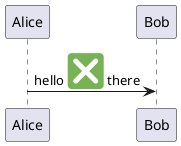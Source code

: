 {
  "sha1": "6orv6xz9yra9koyyr9v653ia3e6lzr3",
  "insertion": {
    "when": "2024-05-30T20:48:20.998Z",
    "user": "plantuml@gmail.com"
  }
}
@startuml
sprite foo1 <svg xmlns="http://www.w3.org/2000/svg" viewBox="0 0 36 36"><path fill="#77B255" d="M36 32c0 2.209-1.791 4-4 4H4c-2.209 0-4-1.791-4-4V4c0-2.209 1.791-4 4-4h28c2.209 0 4 1.791 4 4v28z"/><path fill="#FFF" d="M21.529 18.006l8.238-8.238c.977-.976.977-2.559 0-3.535-.977-.977-2.559-.977-3.535 0l-8.238 8.238-8.238-8.238c-.976-.977-2.56-.977-3.535 0-.977.976-.977 2.559 0 3.535l8.238 8.238-8.258 8.258c-.977.977-.977 2.559 0 3.535.488.488 1.128.732 1.768.732s1.28-.244 1.768-.732l8.258-8.259 8.238 8.238c.488.488 1.128.732 1.768.732s1.279-.244 1.768-.732c.977-.977.977-2.559 0-3.535l-8.24-8.237z"/></svg>

Alice->Bob : hello <$foo1> there

@enduml

